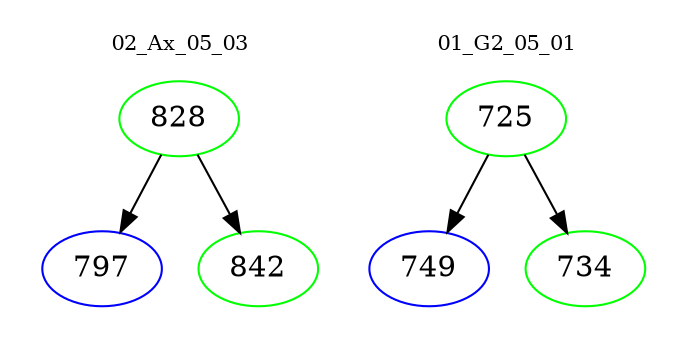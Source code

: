 digraph{
subgraph cluster_0 {
color = white
label = "02_Ax_05_03";
fontsize=10;
T0_828 [label="828", color="green"]
T0_828 -> T0_797 [color="black"]
T0_797 [label="797", color="blue"]
T0_828 -> T0_842 [color="black"]
T0_842 [label="842", color="green"]
}
subgraph cluster_1 {
color = white
label = "01_G2_05_01";
fontsize=10;
T1_725 [label="725", color="green"]
T1_725 -> T1_749 [color="black"]
T1_749 [label="749", color="blue"]
T1_725 -> T1_734 [color="black"]
T1_734 [label="734", color="green"]
}
}
